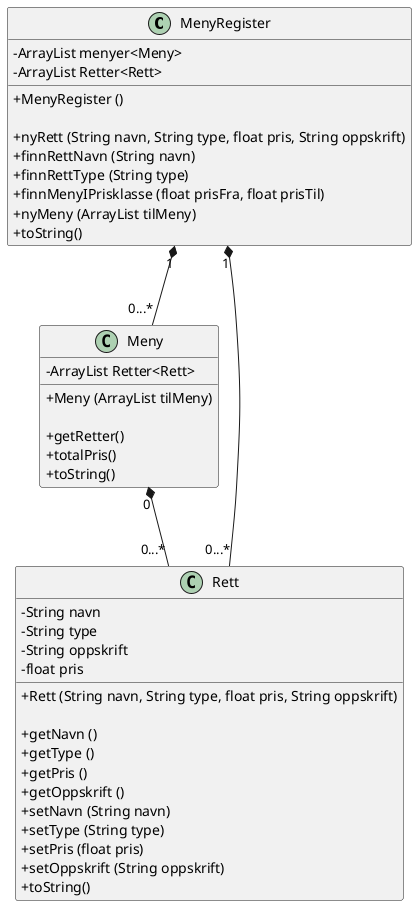 @startuml
skinparam classAttributeIconSize 0
class MenyRegister {

-ArrayList menyer<Meny>
-ArrayList Retter<Rett>

+MenyRegister ()

+nyRett (String navn, String type, float pris, String oppskrift)
+finnRettNavn (String navn)
+finnRettType (String type)
+finnMenyIPrisklasse (float prisFra, float prisTil)
+nyMeny (ArrayList tilMeny)
+toString()
}

class Meny{
-ArrayList Retter<Rett>

+Meny (ArrayList tilMeny)

+getRetter()
+totalPris()
+toString()
}

class Rett{
-String navn
-String type
-String oppskrift
-float pris

+Rett (String navn, String type, float pris, String oppskrift)

+getNavn ()
+getType ()
+getPris ()
+getOppskrift ()
+setNavn (String navn)
+setType (String type)
+setPris (float pris)
+setOppskrift (String oppskrift)
+toString()

}

MenyRegister *-- Rett:"1" "0...*"

MenyRegister *-- Meny: "1" "0...*"

Meny *-- Rett: "0" "0...*"

@enduml